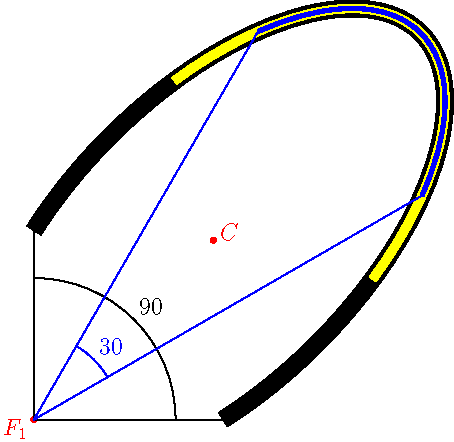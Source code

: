 import geometry; size(8cm,0);
point C=(1,1); dot("$C$", C, dir(30), red);

arc a=arc(ellipse(C,2,1,45), -45, 45);
draw(a, linewidth(3mm));
dot("$F_1$", a.el.F1, dir(210), red);
markarc(format("%0g", degrees(a)),
        radius=2.5*markangleradius(), a);

draw(0.5*a, 1.5mm+yellow);

arc ap=a/3;
draw(ap, 0.75mm+blue);
markarc(format("%0g", degrees(ap)),
        radius=1.5*markangleradius(),ap,blue);
